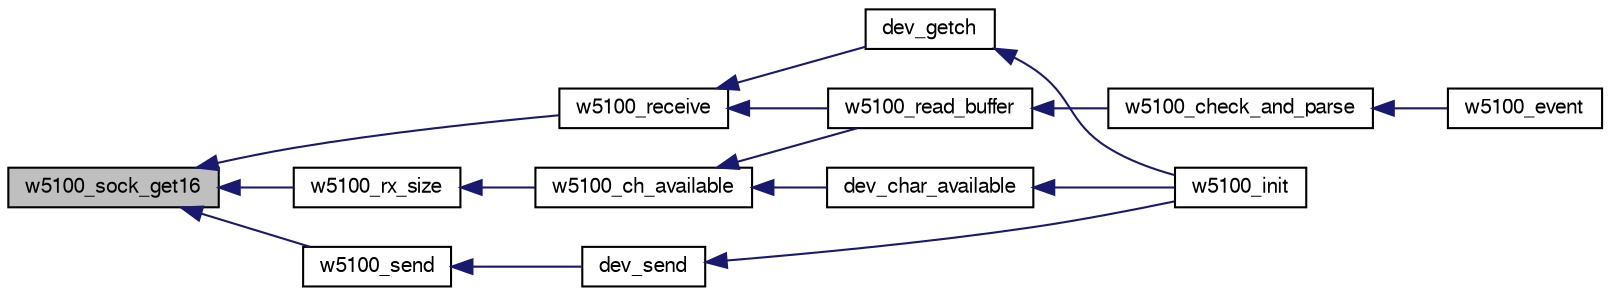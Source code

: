 digraph "w5100_sock_get16"
{
  edge [fontname="FreeSans",fontsize="10",labelfontname="FreeSans",labelfontsize="10"];
  node [fontname="FreeSans",fontsize="10",shape=record];
  rankdir="LR";
  Node1 [label="w5100_sock_get16",height=0.2,width=0.4,color="black", fillcolor="grey75", style="filled", fontcolor="black"];
  Node1 -> Node2 [dir="back",color="midnightblue",fontsize="10",style="solid",fontname="FreeSans"];
  Node2 [label="w5100_receive",height=0.2,width=0.4,color="black", fillcolor="white", style="filled",URL="$w5100_8h.html#abf3016ffe8faf50c1bf56f6f21ceb261"];
  Node2 -> Node3 [dir="back",color="midnightblue",fontsize="10",style="solid",fontname="FreeSans"];
  Node3 [label="dev_getch",height=0.2,width=0.4,color="black", fillcolor="white", style="filled",URL="$w5100_8c.html#ab67a98be34d00c997637455e114f8ce3"];
  Node3 -> Node4 [dir="back",color="midnightblue",fontsize="10",style="solid",fontname="FreeSans"];
  Node4 [label="w5100_init",height=0.2,width=0.4,color="black", fillcolor="white", style="filled",URL="$w5100_8h.html#a3a4ec6731e43710788d3e51f7749259c"];
  Node2 -> Node5 [dir="back",color="midnightblue",fontsize="10",style="solid",fontname="FreeSans"];
  Node5 [label="w5100_read_buffer",height=0.2,width=0.4,color="black", fillcolor="white", style="filled",URL="$w5100_8h.html#a2ae213a79bee0946b566b34f16fa543c"];
  Node5 -> Node6 [dir="back",color="midnightblue",fontsize="10",style="solid",fontname="FreeSans"];
  Node6 [label="w5100_check_and_parse",height=0.2,width=0.4,color="black", fillcolor="white", style="filled",URL="$w5100_8h.html#afdd593c03d1555eeaeb9252463c6d8e4"];
  Node6 -> Node7 [dir="back",color="midnightblue",fontsize="10",style="solid",fontname="FreeSans"];
  Node7 [label="w5100_event",height=0.2,width=0.4,color="black", fillcolor="white", style="filled",URL="$w5100_8h.html#a7266971e7bc00efad150ab73bbfc8c29"];
  Node1 -> Node8 [dir="back",color="midnightblue",fontsize="10",style="solid",fontname="FreeSans"];
  Node8 [label="w5100_rx_size",height=0.2,width=0.4,color="black", fillcolor="white", style="filled",URL="$w5100_8h.html#a834e87b2f3c3cd190eee04e2c9162d92"];
  Node8 -> Node9 [dir="back",color="midnightblue",fontsize="10",style="solid",fontname="FreeSans"];
  Node9 [label="w5100_ch_available",height=0.2,width=0.4,color="black", fillcolor="white", style="filled",URL="$w5100_8h.html#aa03fab8432b75178c2d37da11f8444f3"];
  Node9 -> Node10 [dir="back",color="midnightblue",fontsize="10",style="solid",fontname="FreeSans"];
  Node10 [label="dev_char_available",height=0.2,width=0.4,color="black", fillcolor="white", style="filled",URL="$w5100_8c.html#ac607c7e302a7a46608bf2c3897940f09"];
  Node10 -> Node4 [dir="back",color="midnightblue",fontsize="10",style="solid",fontname="FreeSans"];
  Node9 -> Node5 [dir="back",color="midnightblue",fontsize="10",style="solid",fontname="FreeSans"];
  Node1 -> Node11 [dir="back",color="midnightblue",fontsize="10",style="solid",fontname="FreeSans"];
  Node11 [label="w5100_send",height=0.2,width=0.4,color="black", fillcolor="white", style="filled",URL="$w5100_8h.html#a53e5379a5746a3b67460fe3afc1983cc"];
  Node11 -> Node12 [dir="back",color="midnightblue",fontsize="10",style="solid",fontname="FreeSans"];
  Node12 [label="dev_send",height=0.2,width=0.4,color="black", fillcolor="white", style="filled",URL="$w5100_8c.html#ae0220ed6f4f83a3e5468912071278434"];
  Node12 -> Node4 [dir="back",color="midnightblue",fontsize="10",style="solid",fontname="FreeSans"];
}
